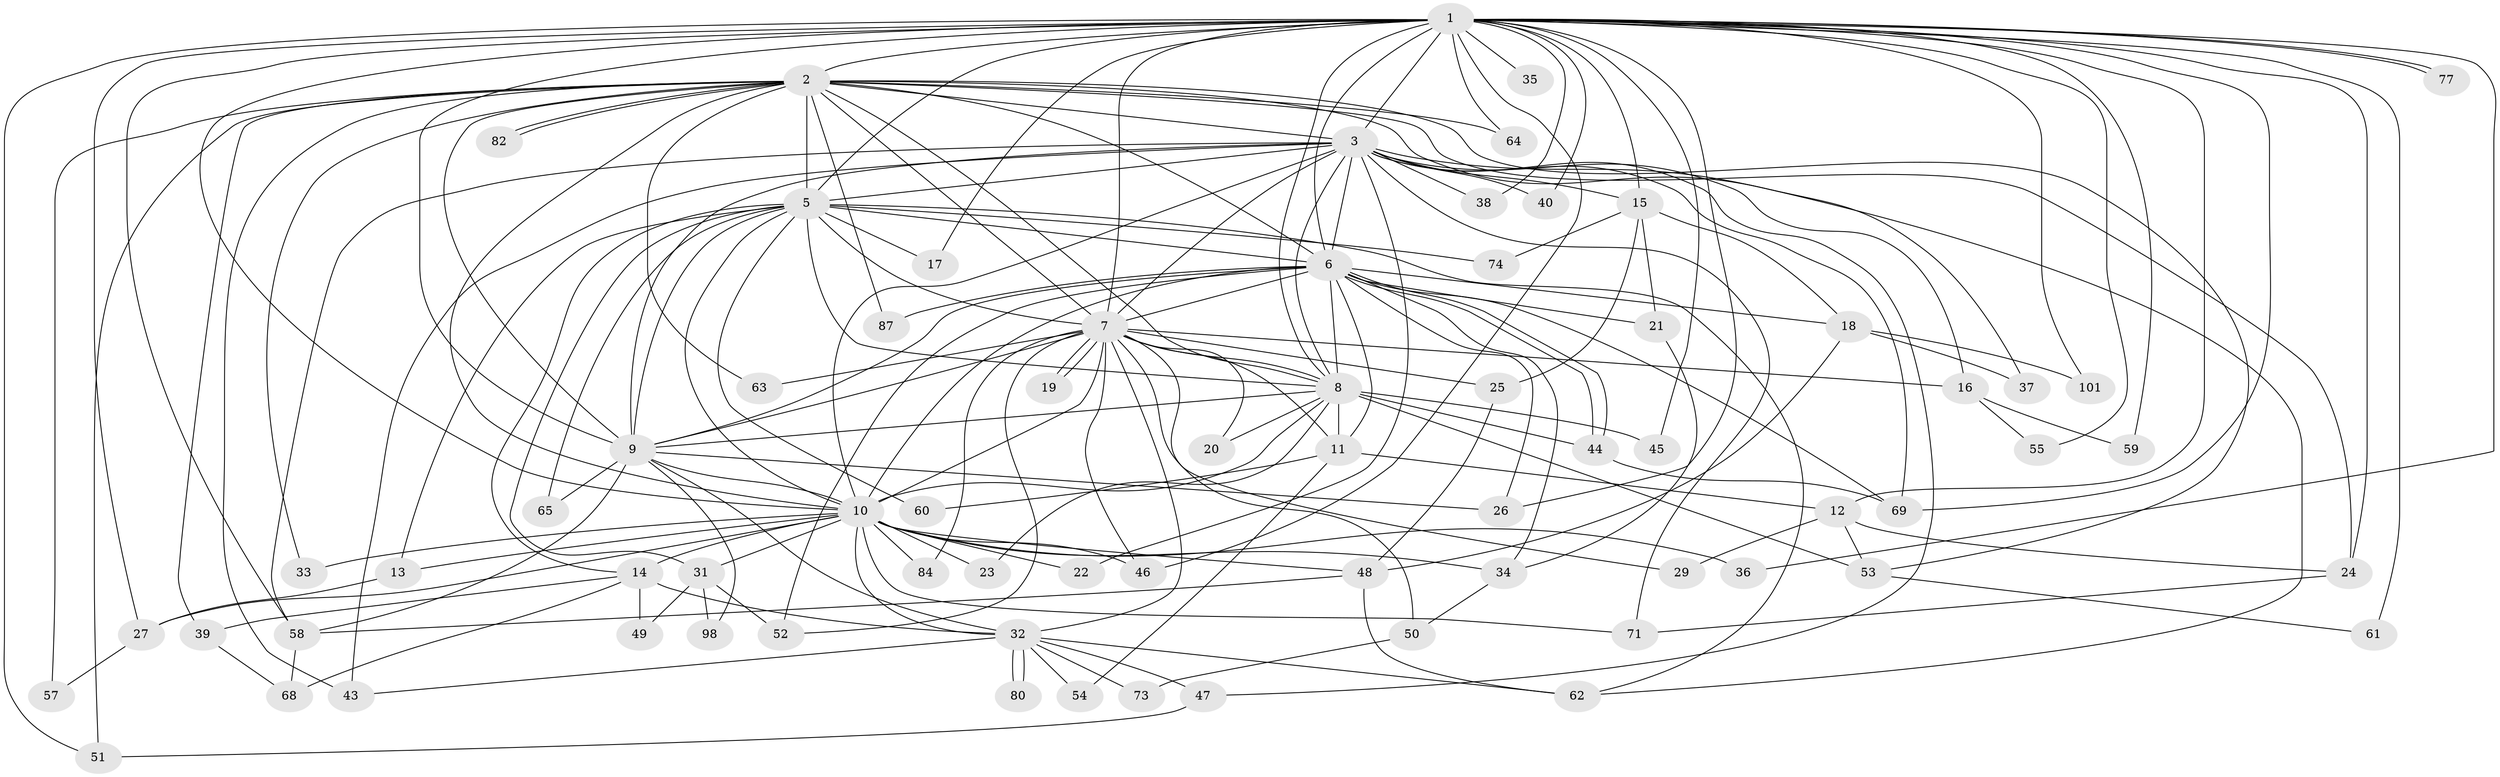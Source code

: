 // original degree distribution, {25: 0.0196078431372549, 20: 0.0196078431372549, 22: 0.00980392156862745, 18: 0.00980392156862745, 17: 0.00980392156862745, 16: 0.00980392156862745, 14: 0.00980392156862745, 23: 0.00980392156862745, 6: 0.029411764705882353, 5: 0.049019607843137254, 3: 0.13725490196078433, 4: 0.11764705882352941, 2: 0.5588235294117647, 11: 0.00980392156862745}
// Generated by graph-tools (version 1.1) at 2025/17/03/04/25 18:17:40]
// undirected, 71 vertices, 181 edges
graph export_dot {
graph [start="1"]
  node [color=gray90,style=filled];
  1 [super="+4"];
  2 [super="+28"];
  3;
  5;
  6;
  7 [super="+66+56+30"];
  8 [super="+42+100"];
  9;
  10;
  11;
  12 [super="+70"];
  13;
  14;
  15;
  16;
  17;
  18;
  19;
  20;
  21 [super="+91"];
  22;
  23;
  24;
  25;
  26 [super="+94+102"];
  27 [super="+88"];
  29;
  31;
  32 [super="+83"];
  33;
  34 [super="+41"];
  35;
  36;
  37;
  38;
  39;
  40;
  43 [super="+97+78"];
  44;
  45;
  46 [super="+79+89"];
  47;
  48 [super="+90"];
  49;
  50;
  51 [super="+67"];
  52 [super="+95"];
  53;
  54;
  55;
  57;
  58 [super="+85+99"];
  59;
  60;
  61;
  62 [super="+92"];
  63;
  64;
  65;
  68 [super="+75"];
  69 [super="+81+86"];
  71 [super="+96"];
  73;
  74;
  77;
  80;
  82;
  84;
  87;
  98;
  101;
  1 -- 2 [weight=2];
  1 -- 3 [weight=2];
  1 -- 5 [weight=2];
  1 -- 6 [weight=2];
  1 -- 7 [weight=2];
  1 -- 8 [weight=2];
  1 -- 9 [weight=2];
  1 -- 10 [weight=2];
  1 -- 15;
  1 -- 24;
  1 -- 26 [weight=2];
  1 -- 35 [weight=2];
  1 -- 36;
  1 -- 38;
  1 -- 40;
  1 -- 46 [weight=2];
  1 -- 51;
  1 -- 58;
  1 -- 77;
  1 -- 77;
  1 -- 101;
  1 -- 27;
  1 -- 64;
  1 -- 69;
  1 -- 12;
  1 -- 17;
  1 -- 45;
  1 -- 55;
  1 -- 59;
  1 -- 61;
  2 -- 3;
  2 -- 5;
  2 -- 6;
  2 -- 7;
  2 -- 8;
  2 -- 9;
  2 -- 10;
  2 -- 33;
  2 -- 37;
  2 -- 39;
  2 -- 43;
  2 -- 57;
  2 -- 63;
  2 -- 64;
  2 -- 82;
  2 -- 82;
  2 -- 87;
  2 -- 24;
  2 -- 51;
  2 -- 53;
  3 -- 5;
  3 -- 6;
  3 -- 7 [weight=2];
  3 -- 8;
  3 -- 9;
  3 -- 10;
  3 -- 15;
  3 -- 16;
  3 -- 22;
  3 -- 38;
  3 -- 40;
  3 -- 43 [weight=2];
  3 -- 47;
  3 -- 62;
  3 -- 71;
  3 -- 58;
  3 -- 69;
  5 -- 6;
  5 -- 7;
  5 -- 8;
  5 -- 9;
  5 -- 10;
  5 -- 13;
  5 -- 14;
  5 -- 17;
  5 -- 31;
  5 -- 60;
  5 -- 65;
  5 -- 74;
  5 -- 62;
  6 -- 7;
  6 -- 8;
  6 -- 9;
  6 -- 10;
  6 -- 11;
  6 -- 18;
  6 -- 21 [weight=2];
  6 -- 26;
  6 -- 44;
  6 -- 44;
  6 -- 69;
  6 -- 87;
  6 -- 52;
  6 -- 34;
  7 -- 8 [weight=2];
  7 -- 9;
  7 -- 10;
  7 -- 11;
  7 -- 16;
  7 -- 19;
  7 -- 19;
  7 -- 20;
  7 -- 25;
  7 -- 29;
  7 -- 50;
  7 -- 52;
  7 -- 63;
  7 -- 84;
  7 -- 46;
  7 -- 32;
  8 -- 9;
  8 -- 10;
  8 -- 20;
  8 -- 23;
  8 -- 45;
  8 -- 53;
  8 -- 11;
  8 -- 44;
  9 -- 10;
  9 -- 32;
  9 -- 58;
  9 -- 65;
  9 -- 98;
  9 -- 26;
  10 -- 13;
  10 -- 14;
  10 -- 22;
  10 -- 23;
  10 -- 27;
  10 -- 31;
  10 -- 33;
  10 -- 34;
  10 -- 36;
  10 -- 46;
  10 -- 48;
  10 -- 84;
  10 -- 71;
  10 -- 32;
  11 -- 12;
  11 -- 54;
  11 -- 60;
  12 -- 24;
  12 -- 29;
  12 -- 53;
  13 -- 27;
  14 -- 32;
  14 -- 39;
  14 -- 49;
  14 -- 68;
  15 -- 18;
  15 -- 21;
  15 -- 25;
  15 -- 74;
  16 -- 55;
  16 -- 59;
  18 -- 37;
  18 -- 101;
  18 -- 48;
  21 -- 34;
  24 -- 71;
  25 -- 48;
  27 -- 57;
  31 -- 49;
  31 -- 52;
  31 -- 98;
  32 -- 47;
  32 -- 54;
  32 -- 62;
  32 -- 73;
  32 -- 80;
  32 -- 80;
  32 -- 43;
  34 -- 50;
  39 -- 68;
  44 -- 69;
  47 -- 51;
  48 -- 58;
  48 -- 62;
  50 -- 73;
  53 -- 61;
  58 -- 68;
}
